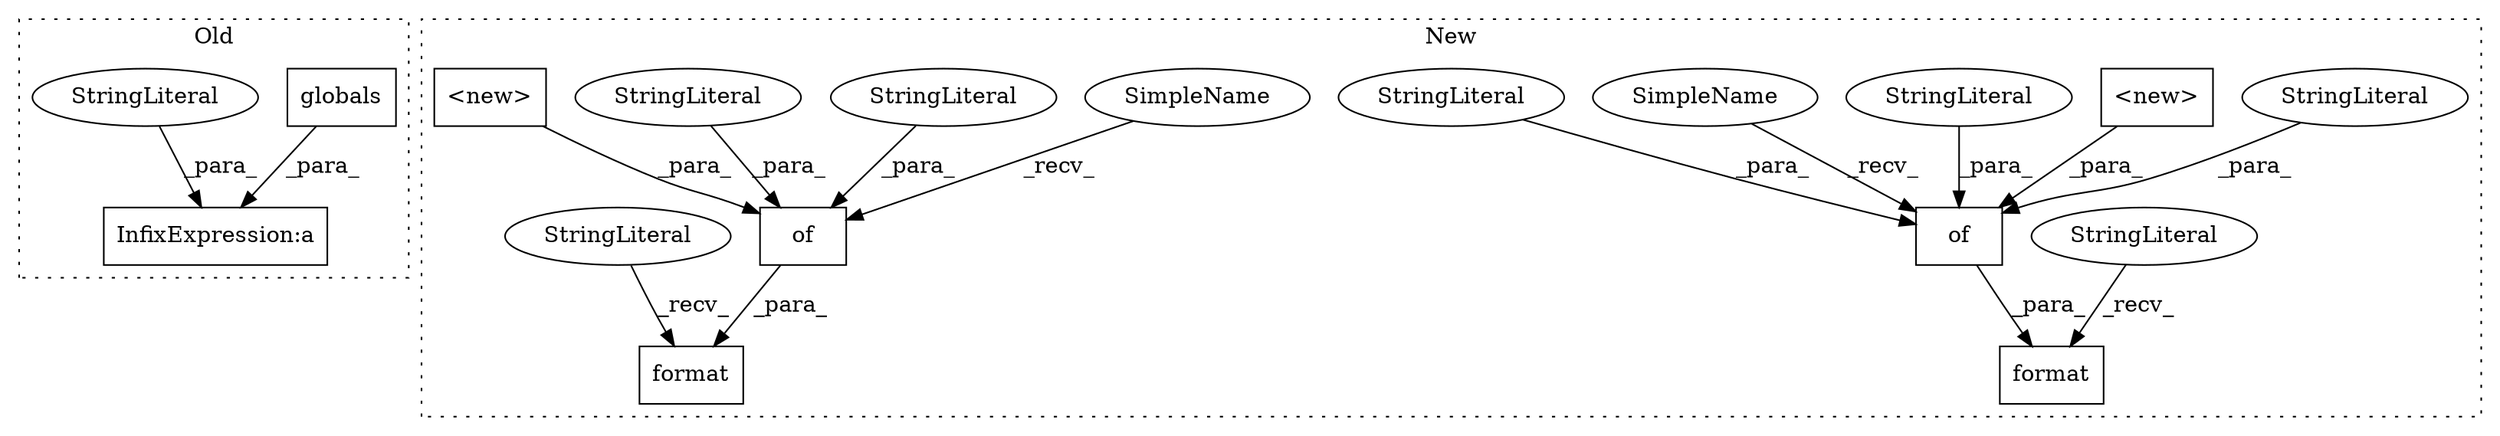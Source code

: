 digraph G {
subgraph cluster0 {
1 [label="globals" a="32" s="4211" l="9" shape="box"];
4 [label="InfixExpression:a" a="27" s="4208" l="3" shape="box"];
5 [label="StringLiteral" a="45" s="3926" l="282" shape="ellipse"];
label = "Old";
style="dotted";
}
subgraph cluster1 {
2 [label="format" a="32" s="12379,12506" l="7,1" shape="box"];
3 [label="StringLiteral" a="45" s="11701" l="677" shape="ellipse"];
6 [label="of" a="32" s="12390,12505" l="3,1" shape="box"];
7 [label="StringLiteral" a="45" s="12393" l="5" shape="ellipse"];
8 [label="StringLiteral" a="45" s="12430" l="19" shape="ellipse"];
9 [label="<new>" a="14" s="12399" l="30" shape="box"];
10 [label="of" a="32" s="13994,14121" l="3,1" shape="box"];
11 [label="format" a="32" s="13983,14122" l="7,1" shape="box"];
12 [label="<new>" a="14" s="14003" l="30" shape="box"];
13 [label="StringLiteral" a="45" s="12468" l="19" shape="ellipse"];
14 [label="StringLiteral" a="45" s="13997" l="5" shape="ellipse"];
15 [label="StringLiteral" a="45" s="13353" l="629" shape="ellipse"];
16 [label="StringLiteral" a="45" s="14079" l="8" shape="ellipse"];
17 [label="SimpleName" a="42" s="12386" l="3" shape="ellipse"];
18 [label="SimpleName" a="42" s="13990" l="3" shape="ellipse"];
label = "New";
style="dotted";
}
1 -> 4 [label="_para_"];
3 -> 2 [label="_recv_"];
5 -> 4 [label="_para_"];
6 -> 2 [label="_para_"];
7 -> 6 [label="_para_"];
8 -> 6 [label="_para_"];
9 -> 6 [label="_para_"];
10 -> 11 [label="_para_"];
12 -> 10 [label="_para_"];
13 -> 6 [label="_para_"];
14 -> 10 [label="_para_"];
15 -> 11 [label="_recv_"];
16 -> 10 [label="_para_"];
17 -> 6 [label="_recv_"];
18 -> 10 [label="_recv_"];
}